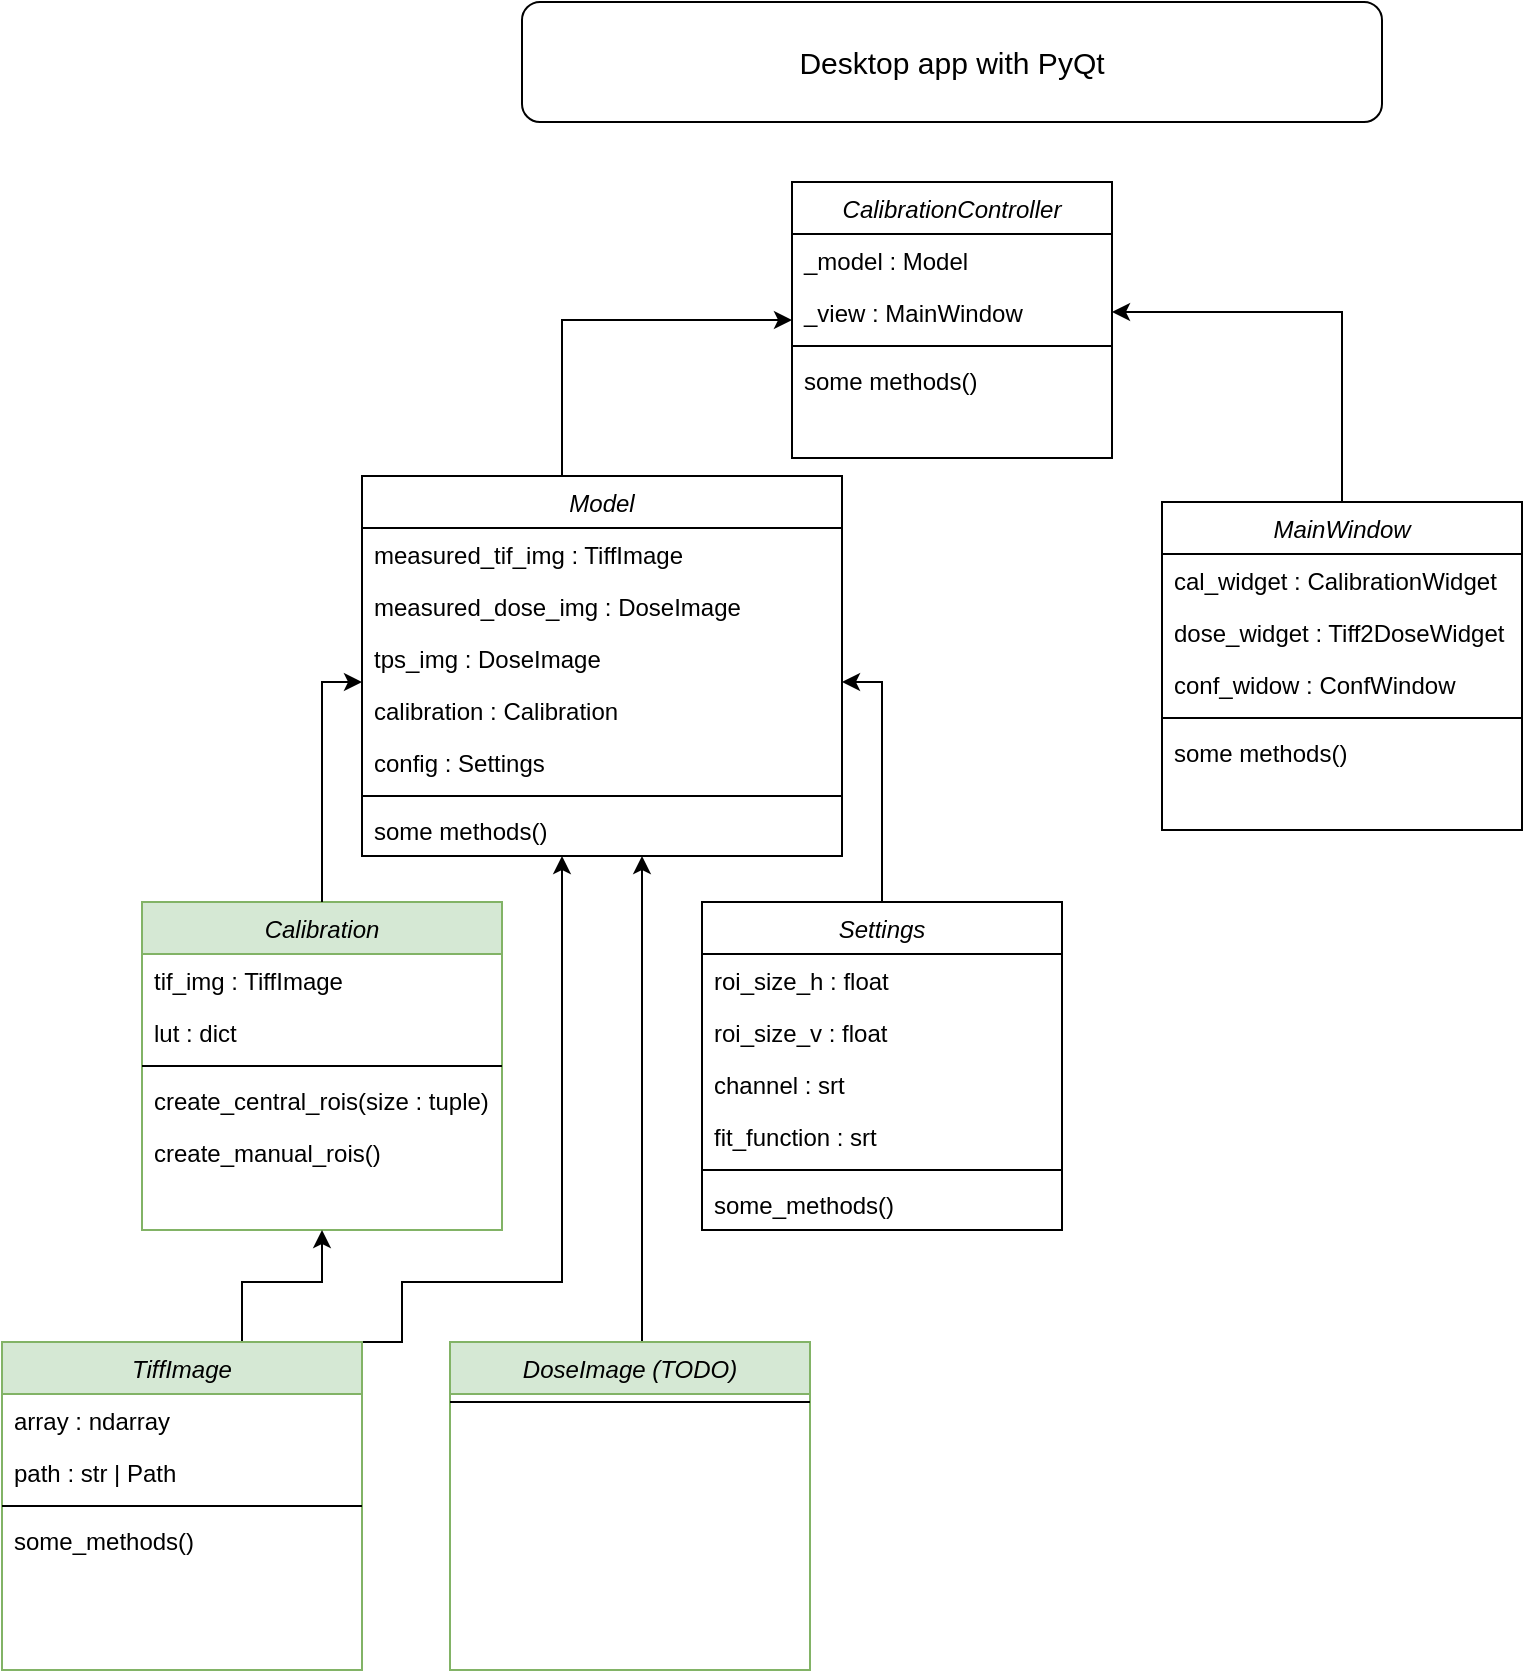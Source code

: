 <mxfile version="24.7.17">
  <diagram id="C5RBs43oDa-KdzZeNtuy" name="Page-1">
    <mxGraphModel dx="1034" dy="596" grid="1" gridSize="10" guides="1" tooltips="1" connect="1" arrows="1" fold="1" page="1" pageScale="1" pageWidth="827" pageHeight="1169" math="0" shadow="0">
      <root>
        <mxCell id="WIyWlLk6GJQsqaUBKTNV-0" />
        <mxCell id="WIyWlLk6GJQsqaUBKTNV-1" parent="WIyWlLk6GJQsqaUBKTNV-0" />
        <mxCell id="zkfFHV4jXpPFQw0GAbJ--0" value="CalibrationController" style="swimlane;fontStyle=2;align=center;verticalAlign=top;childLayout=stackLayout;horizontal=1;startSize=26;horizontalStack=0;resizeParent=1;resizeLast=0;collapsible=1;marginBottom=0;rounded=0;shadow=0;strokeWidth=1;" parent="WIyWlLk6GJQsqaUBKTNV-1" vertex="1">
          <mxGeometry x="405" y="90" width="160" height="138" as="geometry">
            <mxRectangle x="230" y="140" width="160" height="26" as="alternateBounds" />
          </mxGeometry>
        </mxCell>
        <mxCell id="zkfFHV4jXpPFQw0GAbJ--1" value="_model : Model" style="text;align=left;verticalAlign=top;spacingLeft=4;spacingRight=4;overflow=hidden;rotatable=0;points=[[0,0.5],[1,0.5]];portConstraint=eastwest;" parent="zkfFHV4jXpPFQw0GAbJ--0" vertex="1">
          <mxGeometry y="26" width="160" height="26" as="geometry" />
        </mxCell>
        <mxCell id="zkfFHV4jXpPFQw0GAbJ--2" value="_view : MainWindow" style="text;align=left;verticalAlign=top;spacingLeft=4;spacingRight=4;overflow=hidden;rotatable=0;points=[[0,0.5],[1,0.5]];portConstraint=eastwest;rounded=0;shadow=0;html=0;" parent="zkfFHV4jXpPFQw0GAbJ--0" vertex="1">
          <mxGeometry y="52" width="160" height="26" as="geometry" />
        </mxCell>
        <mxCell id="zkfFHV4jXpPFQw0GAbJ--4" value="" style="line;html=1;strokeWidth=1;align=left;verticalAlign=middle;spacingTop=-1;spacingLeft=3;spacingRight=3;rotatable=0;labelPosition=right;points=[];portConstraint=eastwest;" parent="zkfFHV4jXpPFQw0GAbJ--0" vertex="1">
          <mxGeometry y="78" width="160" height="8" as="geometry" />
        </mxCell>
        <mxCell id="zkfFHV4jXpPFQw0GAbJ--5" value="some methods()" style="text;align=left;verticalAlign=top;spacingLeft=4;spacingRight=4;overflow=hidden;rotatable=0;points=[[0,0.5],[1,0.5]];portConstraint=eastwest;" parent="zkfFHV4jXpPFQw0GAbJ--0" vertex="1">
          <mxGeometry y="86" width="160" height="26" as="geometry" />
        </mxCell>
        <mxCell id="U1tqlf2mj8wXbv_eR9HF-49" style="edgeStyle=orthogonalEdgeStyle;rounded=0;orthogonalLoop=1;jettySize=auto;html=1;" edge="1" parent="WIyWlLk6GJQsqaUBKTNV-1" source="U1tqlf2mj8wXbv_eR9HF-3" target="zkfFHV4jXpPFQw0GAbJ--0">
          <mxGeometry relative="1" as="geometry">
            <Array as="points">
              <mxPoint x="290" y="159" />
            </Array>
          </mxGeometry>
        </mxCell>
        <mxCell id="U1tqlf2mj8wXbv_eR9HF-3" value="Model" style="swimlane;fontStyle=2;align=center;verticalAlign=top;childLayout=stackLayout;horizontal=1;startSize=26;horizontalStack=0;resizeParent=1;resizeLast=0;collapsible=1;marginBottom=0;rounded=0;shadow=0;strokeWidth=1;" vertex="1" parent="WIyWlLk6GJQsqaUBKTNV-1">
          <mxGeometry x="190" y="237" width="240" height="190" as="geometry">
            <mxRectangle x="220" y="200" width="160" height="26" as="alternateBounds" />
          </mxGeometry>
        </mxCell>
        <mxCell id="U1tqlf2mj8wXbv_eR9HF-9" value="measured_tif_img : TiffImage" style="text;align=left;verticalAlign=top;spacingLeft=4;spacingRight=4;overflow=hidden;rotatable=0;points=[[0,0.5],[1,0.5]];portConstraint=eastwest;rounded=0;shadow=0;html=0;" vertex="1" parent="U1tqlf2mj8wXbv_eR9HF-3">
          <mxGeometry y="26" width="240" height="26" as="geometry" />
        </mxCell>
        <mxCell id="U1tqlf2mj8wXbv_eR9HF-55" value="measured_dose_img : DoseImage" style="text;align=left;verticalAlign=top;spacingLeft=4;spacingRight=4;overflow=hidden;rotatable=0;points=[[0,0.5],[1,0.5]];portConstraint=eastwest;rounded=0;shadow=0;html=0;" vertex="1" parent="U1tqlf2mj8wXbv_eR9HF-3">
          <mxGeometry y="52" width="240" height="26" as="geometry" />
        </mxCell>
        <mxCell id="U1tqlf2mj8wXbv_eR9HF-5" value="tps_img : DoseImage" style="text;align=left;verticalAlign=top;spacingLeft=4;spacingRight=4;overflow=hidden;rotatable=0;points=[[0,0.5],[1,0.5]];portConstraint=eastwest;rounded=0;shadow=0;html=0;" vertex="1" parent="U1tqlf2mj8wXbv_eR9HF-3">
          <mxGeometry y="78" width="240" height="26" as="geometry" />
        </mxCell>
        <mxCell id="U1tqlf2mj8wXbv_eR9HF-4" value="calibration : Calibration" style="text;align=left;verticalAlign=top;spacingLeft=4;spacingRight=4;overflow=hidden;rotatable=0;points=[[0,0.5],[1,0.5]];portConstraint=eastwest;" vertex="1" parent="U1tqlf2mj8wXbv_eR9HF-3">
          <mxGeometry y="104" width="240" height="26" as="geometry" />
        </mxCell>
        <mxCell id="U1tqlf2mj8wXbv_eR9HF-10" value="config : Settings" style="text;align=left;verticalAlign=top;spacingLeft=4;spacingRight=4;overflow=hidden;rotatable=0;points=[[0,0.5],[1,0.5]];portConstraint=eastwest;rounded=0;shadow=0;html=0;" vertex="1" parent="U1tqlf2mj8wXbv_eR9HF-3">
          <mxGeometry y="130" width="240" height="26" as="geometry" />
        </mxCell>
        <mxCell id="U1tqlf2mj8wXbv_eR9HF-6" value="" style="line;html=1;strokeWidth=1;align=left;verticalAlign=middle;spacingTop=-1;spacingLeft=3;spacingRight=3;rotatable=0;labelPosition=right;points=[];portConstraint=eastwest;" vertex="1" parent="U1tqlf2mj8wXbv_eR9HF-3">
          <mxGeometry y="156" width="240" height="8" as="geometry" />
        </mxCell>
        <mxCell id="U1tqlf2mj8wXbv_eR9HF-7" value="some methods()" style="text;align=left;verticalAlign=top;spacingLeft=4;spacingRight=4;overflow=hidden;rotatable=0;points=[[0,0.5],[1,0.5]];portConstraint=eastwest;" vertex="1" parent="U1tqlf2mj8wXbv_eR9HF-3">
          <mxGeometry y="164" width="240" height="26" as="geometry" />
        </mxCell>
        <mxCell id="U1tqlf2mj8wXbv_eR9HF-50" style="edgeStyle=orthogonalEdgeStyle;rounded=0;orthogonalLoop=1;jettySize=auto;html=1;entryX=1;entryY=0.5;entryDx=0;entryDy=0;" edge="1" parent="WIyWlLk6GJQsqaUBKTNV-1" source="U1tqlf2mj8wXbv_eR9HF-11" target="zkfFHV4jXpPFQw0GAbJ--2">
          <mxGeometry relative="1" as="geometry" />
        </mxCell>
        <mxCell id="U1tqlf2mj8wXbv_eR9HF-11" value="MainWindow" style="swimlane;fontStyle=2;align=center;verticalAlign=top;childLayout=stackLayout;horizontal=1;startSize=26;horizontalStack=0;resizeParent=1;resizeLast=0;collapsible=1;marginBottom=0;rounded=0;shadow=0;strokeWidth=1;" vertex="1" parent="WIyWlLk6GJQsqaUBKTNV-1">
          <mxGeometry x="590" y="250" width="180" height="164" as="geometry">
            <mxRectangle x="230" y="140" width="160" height="26" as="alternateBounds" />
          </mxGeometry>
        </mxCell>
        <mxCell id="U1tqlf2mj8wXbv_eR9HF-12" value="cal_widget : CalibrationWidget" style="text;align=left;verticalAlign=top;spacingLeft=4;spacingRight=4;overflow=hidden;rotatable=0;points=[[0,0.5],[1,0.5]];portConstraint=eastwest;" vertex="1" parent="U1tqlf2mj8wXbv_eR9HF-11">
          <mxGeometry y="26" width="180" height="26" as="geometry" />
        </mxCell>
        <mxCell id="U1tqlf2mj8wXbv_eR9HF-13" value="dose_widget : Tiff2DoseWidget&#xa;" style="text;align=left;verticalAlign=top;spacingLeft=4;spacingRight=4;overflow=hidden;rotatable=0;points=[[0,0.5],[1,0.5]];portConstraint=eastwest;rounded=0;shadow=0;html=0;" vertex="1" parent="U1tqlf2mj8wXbv_eR9HF-11">
          <mxGeometry y="52" width="180" height="26" as="geometry" />
        </mxCell>
        <mxCell id="U1tqlf2mj8wXbv_eR9HF-14" value="conf_widow : ConfWindow" style="text;align=left;verticalAlign=top;spacingLeft=4;spacingRight=4;overflow=hidden;rotatable=0;points=[[0,0.5],[1,0.5]];portConstraint=eastwest;rounded=0;shadow=0;html=0;" vertex="1" parent="U1tqlf2mj8wXbv_eR9HF-11">
          <mxGeometry y="78" width="180" height="26" as="geometry" />
        </mxCell>
        <mxCell id="U1tqlf2mj8wXbv_eR9HF-16" value="" style="line;html=1;strokeWidth=1;align=left;verticalAlign=middle;spacingTop=-1;spacingLeft=3;spacingRight=3;rotatable=0;labelPosition=right;points=[];portConstraint=eastwest;" vertex="1" parent="U1tqlf2mj8wXbv_eR9HF-11">
          <mxGeometry y="104" width="180" height="8" as="geometry" />
        </mxCell>
        <mxCell id="U1tqlf2mj8wXbv_eR9HF-17" value="some methods()" style="text;align=left;verticalAlign=top;spacingLeft=4;spacingRight=4;overflow=hidden;rotatable=0;points=[[0,0.5],[1,0.5]];portConstraint=eastwest;" vertex="1" parent="U1tqlf2mj8wXbv_eR9HF-11">
          <mxGeometry y="112" width="180" height="26" as="geometry" />
        </mxCell>
        <mxCell id="U1tqlf2mj8wXbv_eR9HF-18" value="Calibration" style="swimlane;fontStyle=2;align=center;verticalAlign=top;childLayout=stackLayout;horizontal=1;startSize=26;horizontalStack=0;resizeParent=1;resizeLast=0;collapsible=1;marginBottom=0;rounded=0;shadow=0;strokeWidth=1;fillColor=#d5e8d4;strokeColor=#82b366;" vertex="1" parent="WIyWlLk6GJQsqaUBKTNV-1">
          <mxGeometry x="80" y="450" width="180" height="164" as="geometry">
            <mxRectangle x="230" y="140" width="160" height="26" as="alternateBounds" />
          </mxGeometry>
        </mxCell>
        <mxCell id="U1tqlf2mj8wXbv_eR9HF-19" value="tif_img : TiffImage" style="text;align=left;verticalAlign=top;spacingLeft=4;spacingRight=4;overflow=hidden;rotatable=0;points=[[0,0.5],[1,0.5]];portConstraint=eastwest;" vertex="1" parent="U1tqlf2mj8wXbv_eR9HF-18">
          <mxGeometry y="26" width="180" height="26" as="geometry" />
        </mxCell>
        <mxCell id="U1tqlf2mj8wXbv_eR9HF-20" value="lut : dict" style="text;align=left;verticalAlign=top;spacingLeft=4;spacingRight=4;overflow=hidden;rotatable=0;points=[[0,0.5],[1,0.5]];portConstraint=eastwest;rounded=0;shadow=0;html=0;" vertex="1" parent="U1tqlf2mj8wXbv_eR9HF-18">
          <mxGeometry y="52" width="180" height="26" as="geometry" />
        </mxCell>
        <mxCell id="U1tqlf2mj8wXbv_eR9HF-23" value="" style="line;html=1;strokeWidth=1;align=left;verticalAlign=middle;spacingTop=-1;spacingLeft=3;spacingRight=3;rotatable=0;labelPosition=right;points=[];portConstraint=eastwest;" vertex="1" parent="U1tqlf2mj8wXbv_eR9HF-18">
          <mxGeometry y="78" width="180" height="8" as="geometry" />
        </mxCell>
        <mxCell id="U1tqlf2mj8wXbv_eR9HF-24" value="create_central_rois(size : tuple)" style="text;align=left;verticalAlign=top;spacingLeft=4;spacingRight=4;overflow=hidden;rotatable=0;points=[[0,0.5],[1,0.5]];portConstraint=eastwest;" vertex="1" parent="U1tqlf2mj8wXbv_eR9HF-18">
          <mxGeometry y="86" width="180" height="26" as="geometry" />
        </mxCell>
        <mxCell id="U1tqlf2mj8wXbv_eR9HF-25" value="create_manual_rois()" style="text;align=left;verticalAlign=top;spacingLeft=4;spacingRight=4;overflow=hidden;rotatable=0;points=[[0,0.5],[1,0.5]];portConstraint=eastwest;" vertex="1" parent="U1tqlf2mj8wXbv_eR9HF-18">
          <mxGeometry y="112" width="180" height="26" as="geometry" />
        </mxCell>
        <mxCell id="U1tqlf2mj8wXbv_eR9HF-46" style="edgeStyle=orthogonalEdgeStyle;rounded=0;orthogonalLoop=1;jettySize=auto;html=1;exitX=0.5;exitY=0;exitDx=0;exitDy=0;" edge="1" parent="WIyWlLk6GJQsqaUBKTNV-1" source="U1tqlf2mj8wXbv_eR9HF-26" target="U1tqlf2mj8wXbv_eR9HF-18">
          <mxGeometry relative="1" as="geometry">
            <mxPoint x="300" y="420" as="targetPoint" />
            <Array as="points">
              <mxPoint x="130" y="670" />
              <mxPoint x="130" y="640" />
              <mxPoint x="170" y="640" />
            </Array>
          </mxGeometry>
        </mxCell>
        <mxCell id="U1tqlf2mj8wXbv_eR9HF-56" style="edgeStyle=orthogonalEdgeStyle;rounded=0;orthogonalLoop=1;jettySize=auto;html=1;exitX=0.5;exitY=0;exitDx=0;exitDy=0;" edge="1" parent="WIyWlLk6GJQsqaUBKTNV-1" source="U1tqlf2mj8wXbv_eR9HF-26" target="U1tqlf2mj8wXbv_eR9HF-3">
          <mxGeometry relative="1" as="geometry">
            <mxPoint x="220.0" y="640" as="targetPoint" />
            <Array as="points">
              <mxPoint x="210" y="670" />
              <mxPoint x="210" y="640" />
              <mxPoint x="290" y="640" />
            </Array>
          </mxGeometry>
        </mxCell>
        <mxCell id="U1tqlf2mj8wXbv_eR9HF-26" value="TiffImage" style="swimlane;fontStyle=2;align=center;verticalAlign=top;childLayout=stackLayout;horizontal=1;startSize=26;horizontalStack=0;resizeParent=1;resizeLast=0;collapsible=1;marginBottom=0;rounded=0;shadow=0;strokeWidth=1;fillColor=#d5e8d4;strokeColor=#82b366;" vertex="1" parent="WIyWlLk6GJQsqaUBKTNV-1">
          <mxGeometry x="10" y="670" width="180" height="164" as="geometry">
            <mxRectangle x="230" y="140" width="160" height="26" as="alternateBounds" />
          </mxGeometry>
        </mxCell>
        <mxCell id="U1tqlf2mj8wXbv_eR9HF-27" value="array : ndarray" style="text;align=left;verticalAlign=top;spacingLeft=4;spacingRight=4;overflow=hidden;rotatable=0;points=[[0,0.5],[1,0.5]];portConstraint=eastwest;" vertex="1" parent="U1tqlf2mj8wXbv_eR9HF-26">
          <mxGeometry y="26" width="180" height="26" as="geometry" />
        </mxCell>
        <mxCell id="U1tqlf2mj8wXbv_eR9HF-28" value="path : str | Path" style="text;align=left;verticalAlign=top;spacingLeft=4;spacingRight=4;overflow=hidden;rotatable=0;points=[[0,0.5],[1,0.5]];portConstraint=eastwest;rounded=0;shadow=0;html=0;" vertex="1" parent="U1tqlf2mj8wXbv_eR9HF-26">
          <mxGeometry y="52" width="180" height="26" as="geometry" />
        </mxCell>
        <mxCell id="U1tqlf2mj8wXbv_eR9HF-29" value="" style="line;html=1;strokeWidth=1;align=left;verticalAlign=middle;spacingTop=-1;spacingLeft=3;spacingRight=3;rotatable=0;labelPosition=right;points=[];portConstraint=eastwest;" vertex="1" parent="U1tqlf2mj8wXbv_eR9HF-26">
          <mxGeometry y="78" width="180" height="8" as="geometry" />
        </mxCell>
        <mxCell id="U1tqlf2mj8wXbv_eR9HF-30" value="some_methods()" style="text;align=left;verticalAlign=top;spacingLeft=4;spacingRight=4;overflow=hidden;rotatable=0;points=[[0,0.5],[1,0.5]];portConstraint=eastwest;" vertex="1" parent="U1tqlf2mj8wXbv_eR9HF-26">
          <mxGeometry y="86" width="180" height="26" as="geometry" />
        </mxCell>
        <mxCell id="U1tqlf2mj8wXbv_eR9HF-48" style="edgeStyle=orthogonalEdgeStyle;rounded=0;orthogonalLoop=1;jettySize=auto;html=1;" edge="1" parent="WIyWlLk6GJQsqaUBKTNV-1" source="U1tqlf2mj8wXbv_eR9HF-32" target="U1tqlf2mj8wXbv_eR9HF-3">
          <mxGeometry relative="1" as="geometry">
            <Array as="points">
              <mxPoint x="450" y="340" />
            </Array>
          </mxGeometry>
        </mxCell>
        <mxCell id="U1tqlf2mj8wXbv_eR9HF-32" value="Settings" style="swimlane;fontStyle=2;align=center;verticalAlign=top;childLayout=stackLayout;horizontal=1;startSize=26;horizontalStack=0;resizeParent=1;resizeLast=0;collapsible=1;marginBottom=0;rounded=0;shadow=0;strokeWidth=1;" vertex="1" parent="WIyWlLk6GJQsqaUBKTNV-1">
          <mxGeometry x="360" y="450" width="180" height="164" as="geometry">
            <mxRectangle x="230" y="140" width="160" height="26" as="alternateBounds" />
          </mxGeometry>
        </mxCell>
        <mxCell id="U1tqlf2mj8wXbv_eR9HF-52" value="roi_size_h : float" style="text;align=left;verticalAlign=top;spacingLeft=4;spacingRight=4;overflow=hidden;rotatable=0;points=[[0,0.5],[1,0.5]];portConstraint=eastwest;rounded=0;shadow=0;html=0;" vertex="1" parent="U1tqlf2mj8wXbv_eR9HF-32">
          <mxGeometry y="26" width="180" height="26" as="geometry" />
        </mxCell>
        <mxCell id="U1tqlf2mj8wXbv_eR9HF-34" value="roi_size_v : float" style="text;align=left;verticalAlign=top;spacingLeft=4;spacingRight=4;overflow=hidden;rotatable=0;points=[[0,0.5],[1,0.5]];portConstraint=eastwest;rounded=0;shadow=0;html=0;" vertex="1" parent="U1tqlf2mj8wXbv_eR9HF-32">
          <mxGeometry y="52" width="180" height="26" as="geometry" />
        </mxCell>
        <mxCell id="U1tqlf2mj8wXbv_eR9HF-53" value="channel : srt" style="text;align=left;verticalAlign=top;spacingLeft=4;spacingRight=4;overflow=hidden;rotatable=0;points=[[0,0.5],[1,0.5]];portConstraint=eastwest;rounded=0;shadow=0;html=0;" vertex="1" parent="U1tqlf2mj8wXbv_eR9HF-32">
          <mxGeometry y="78" width="180" height="26" as="geometry" />
        </mxCell>
        <mxCell id="U1tqlf2mj8wXbv_eR9HF-54" value="fit_function : srt" style="text;align=left;verticalAlign=top;spacingLeft=4;spacingRight=4;overflow=hidden;rotatable=0;points=[[0,0.5],[1,0.5]];portConstraint=eastwest;rounded=0;shadow=0;html=0;" vertex="1" parent="U1tqlf2mj8wXbv_eR9HF-32">
          <mxGeometry y="104" width="180" height="26" as="geometry" />
        </mxCell>
        <mxCell id="U1tqlf2mj8wXbv_eR9HF-35" value="" style="line;html=1;strokeWidth=1;align=left;verticalAlign=middle;spacingTop=-1;spacingLeft=3;spacingRight=3;rotatable=0;labelPosition=right;points=[];portConstraint=eastwest;" vertex="1" parent="U1tqlf2mj8wXbv_eR9HF-32">
          <mxGeometry y="130" width="180" height="8" as="geometry" />
        </mxCell>
        <mxCell id="U1tqlf2mj8wXbv_eR9HF-37" value="some_methods()" style="text;align=left;verticalAlign=top;spacingLeft=4;spacingRight=4;overflow=hidden;rotatable=0;points=[[0,0.5],[1,0.5]];portConstraint=eastwest;" vertex="1" parent="U1tqlf2mj8wXbv_eR9HF-32">
          <mxGeometry y="138" width="180" height="26" as="geometry" />
        </mxCell>
        <mxCell id="U1tqlf2mj8wXbv_eR9HF-38" value="Desktop app with PyQt" style="rounded=1;whiteSpace=wrap;html=1;fontSize=15;" vertex="1" parent="WIyWlLk6GJQsqaUBKTNV-1">
          <mxGeometry x="270" width="430" height="60" as="geometry" />
        </mxCell>
        <mxCell id="U1tqlf2mj8wXbv_eR9HF-47" style="edgeStyle=orthogonalEdgeStyle;rounded=0;orthogonalLoop=1;jettySize=auto;html=1;" edge="1" parent="WIyWlLk6GJQsqaUBKTNV-1" source="U1tqlf2mj8wXbv_eR9HF-39" target="U1tqlf2mj8wXbv_eR9HF-3">
          <mxGeometry relative="1" as="geometry">
            <Array as="points">
              <mxPoint x="330" y="550" />
              <mxPoint x="330" y="550" />
            </Array>
          </mxGeometry>
        </mxCell>
        <mxCell id="U1tqlf2mj8wXbv_eR9HF-39" value="DoseImage (TODO)" style="swimlane;fontStyle=2;align=center;verticalAlign=top;childLayout=stackLayout;horizontal=1;startSize=26;horizontalStack=0;resizeParent=1;resizeLast=0;collapsible=1;marginBottom=0;rounded=0;shadow=0;strokeWidth=1;fillColor=#d5e8d4;strokeColor=#82b366;" vertex="1" parent="WIyWlLk6GJQsqaUBKTNV-1">
          <mxGeometry x="234" y="670" width="180" height="164" as="geometry">
            <mxRectangle x="230" y="140" width="160" height="26" as="alternateBounds" />
          </mxGeometry>
        </mxCell>
        <mxCell id="U1tqlf2mj8wXbv_eR9HF-42" value="" style="line;html=1;strokeWidth=1;align=left;verticalAlign=middle;spacingTop=-1;spacingLeft=3;spacingRight=3;rotatable=0;labelPosition=right;points=[];portConstraint=eastwest;" vertex="1" parent="U1tqlf2mj8wXbv_eR9HF-39">
          <mxGeometry y="26" width="180" height="8" as="geometry" />
        </mxCell>
        <mxCell id="U1tqlf2mj8wXbv_eR9HF-45" style="edgeStyle=orthogonalEdgeStyle;rounded=0;orthogonalLoop=1;jettySize=auto;html=1;exitX=0.5;exitY=0;exitDx=0;exitDy=0;" edge="1" parent="WIyWlLk6GJQsqaUBKTNV-1" source="U1tqlf2mj8wXbv_eR9HF-18" target="U1tqlf2mj8wXbv_eR9HF-3">
          <mxGeometry relative="1" as="geometry">
            <Array as="points">
              <mxPoint x="170" y="340" />
            </Array>
          </mxGeometry>
        </mxCell>
      </root>
    </mxGraphModel>
  </diagram>
</mxfile>
